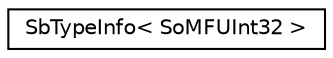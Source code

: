 digraph "Graphical Class Hierarchy"
{
 // LATEX_PDF_SIZE
  edge [fontname="Helvetica",fontsize="10",labelfontname="Helvetica",labelfontsize="10"];
  node [fontname="Helvetica",fontsize="10",shape=record];
  rankdir="LR";
  Node0 [label="SbTypeInfo\< SoMFUInt32 \>",height=0.2,width=0.4,color="black", fillcolor="white", style="filled",URL="$structSbTypeInfo_3_01SoMFUInt32_01_4.html",tooltip=" "];
}
